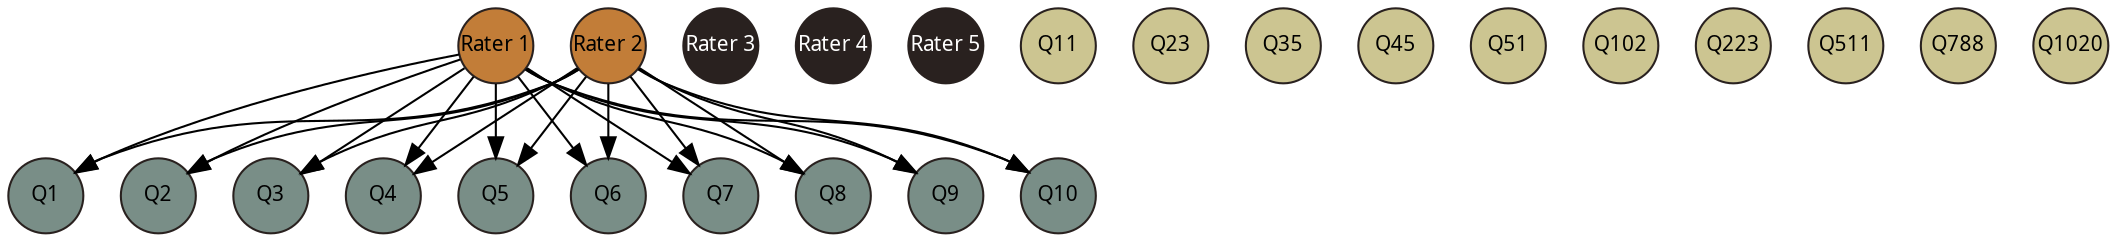 digraph neato {
   overlap = "false";
   node [shape = circle, fontname = "Futura",color = "#29211F", style = "filled", fontsize = 10, fixedsize = "true"];
   r1 [fillcolor = "#C27D38", label="Rater 1"];
   r2 [fillcolor = "#C27D38", label="Rater 2"];
   r3 [fillcolor = "#29211F",  label="Rater 3", fontcolor = "white"];
   r4 [fillcolor = "#29211F", label="Rater 4", fontcolor = "white"];
   r5 [fillcolor = "#29211F", label="Rater 5", fontcolor = "white"];
   r1 -> {i1 i2 i3 i4 i5 i6 i7 i8 i9 i10}
   r2 -> {i1 i2 i3 i4 i5 i6 i7 i8 i9 i10}
   
   
   i1 [fillcolor = "#798E87", label="Q5"];
   i2 [fillcolor = "#798E87", label="Q6"];
   i3 [fillcolor = "#798E87", label="Q7"];
   i4 [fillcolor = "#798E87", label="Q8"];
   i5 [fillcolor = "#798E87", label="Q9"];
   i6 [fillcolor = "#798E87", label="Q10"];
   i7 [fillcolor = "#798E87", label="Q1"];
   i8 [fillcolor = "#798E87", label="Q2"];
   i9 [fillcolor = "#798E87", label="Q3"];
   i10 [fillcolor = "#798E87", label="Q4"];

   i11 [fillcolor = "#CCC591", label="Q11"];
   i12 [fillcolor = "#CCC591", label="Q23"];
   i13 [fillcolor = "#CCC591", label="Q35"];
   i14 [fillcolor = "#CCC591", label="Q45"];
   i15 [fillcolor = "#CCC591", label="Q51"];
   i16 [fillcolor = "#CCC591", label="Q102"];
   i17 [fillcolor = "#CCC591", label="Q223"];
   i18 [fillcolor = "#CCC591", label="Q511"];
   i19 [fillcolor = "#CCC591", label="Q788"];
   i20 [fillcolor = "#CCC591", label="Q1020"];
   }